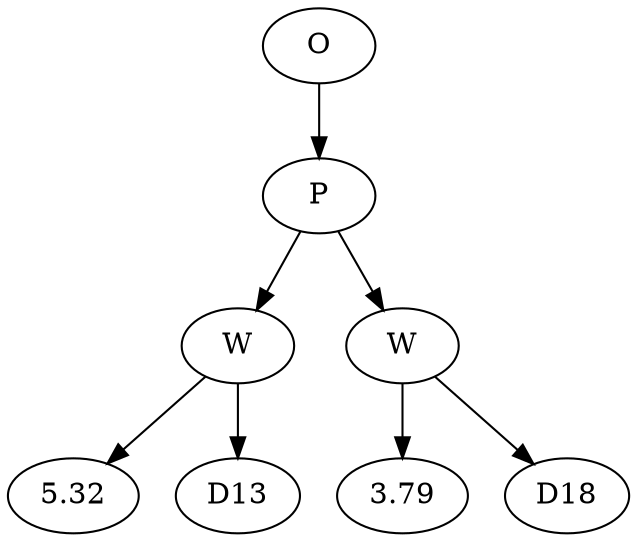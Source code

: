 // Tree
digraph {
	2263627 [label=O]
	2263628 [label=P]
	2263627 -> 2263628
	2263629 [label=W]
	2263628 -> 2263629
	2263630 [label=5.32]
	2263629 -> 2263630
	2263631 [label=D13]
	2263629 -> 2263631
	2263632 [label=W]
	2263628 -> 2263632
	2263633 [label=3.79]
	2263632 -> 2263633
	2263634 [label=D18]
	2263632 -> 2263634
}
